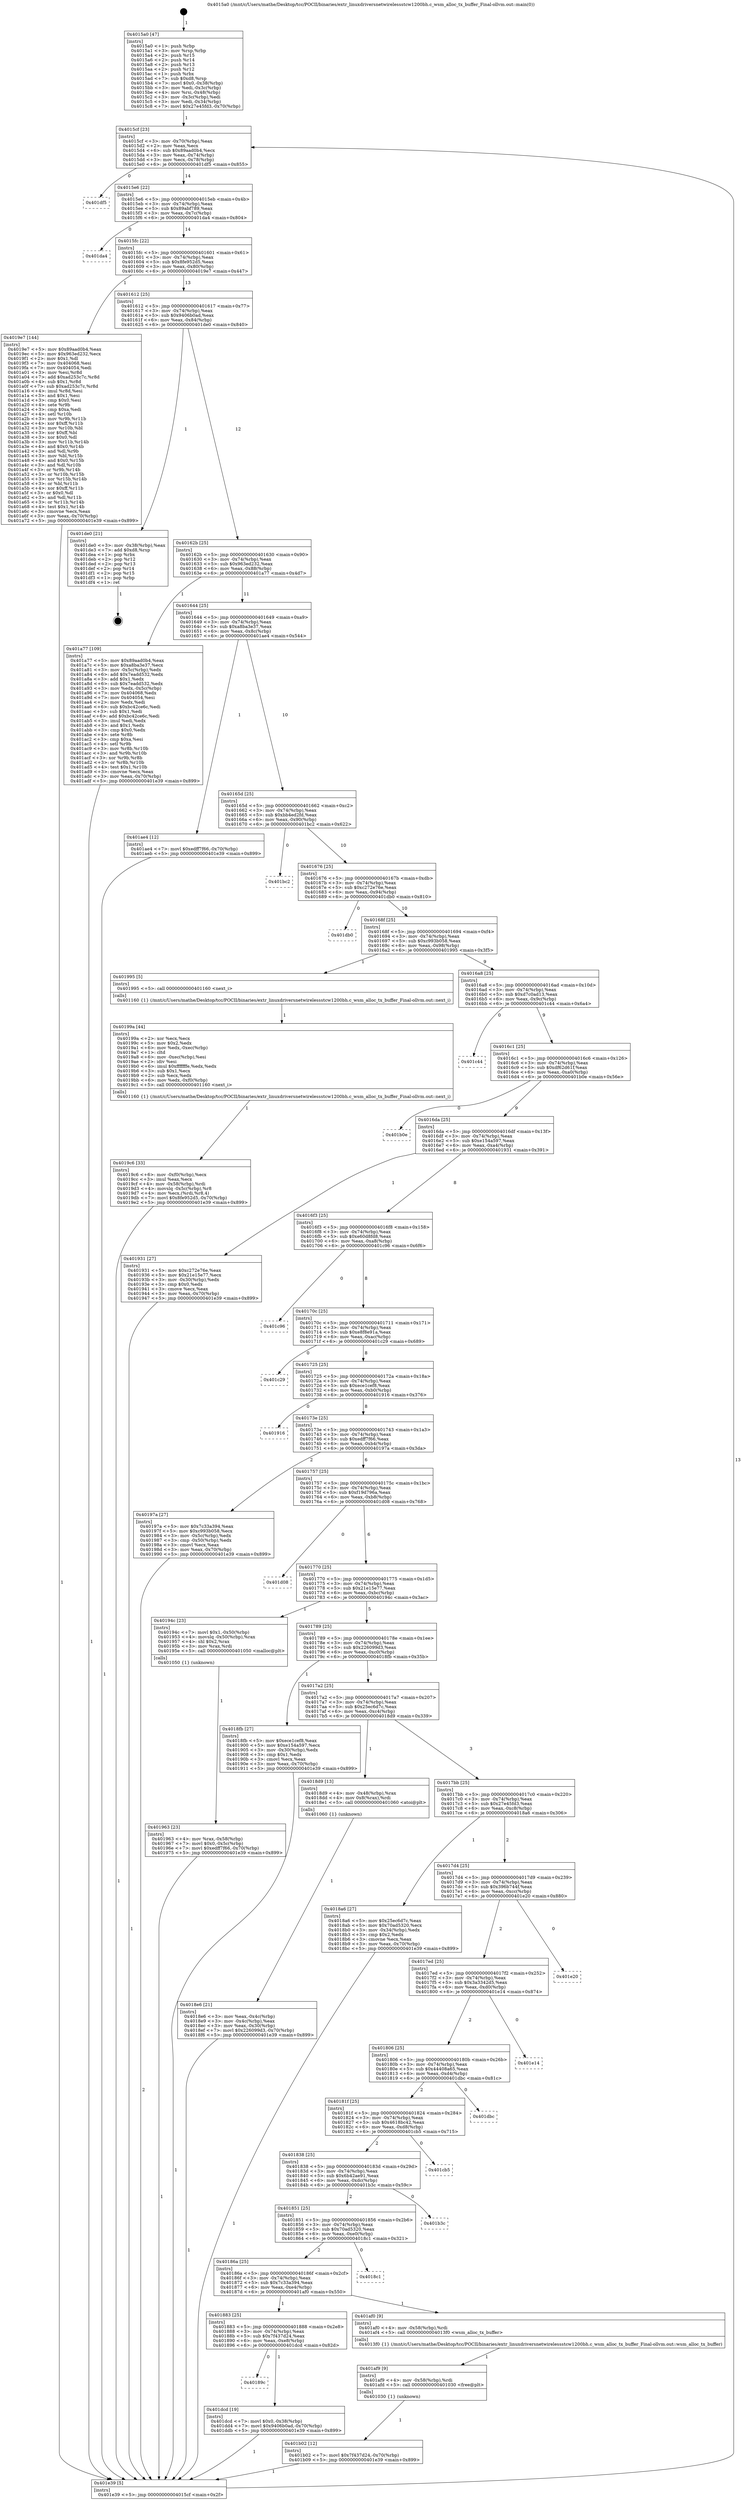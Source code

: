 digraph "0x4015a0" {
  label = "0x4015a0 (/mnt/c/Users/mathe/Desktop/tcc/POCII/binaries/extr_linuxdriversnetwirelessstcw1200bh.c_wsm_alloc_tx_buffer_Final-ollvm.out::main(0))"
  labelloc = "t"
  node[shape=record]

  Entry [label="",width=0.3,height=0.3,shape=circle,fillcolor=black,style=filled]
  "0x4015cf" [label="{
     0x4015cf [23]\l
     | [instrs]\l
     &nbsp;&nbsp;0x4015cf \<+3\>: mov -0x70(%rbp),%eax\l
     &nbsp;&nbsp;0x4015d2 \<+2\>: mov %eax,%ecx\l
     &nbsp;&nbsp;0x4015d4 \<+6\>: sub $0x89aad0b4,%ecx\l
     &nbsp;&nbsp;0x4015da \<+3\>: mov %eax,-0x74(%rbp)\l
     &nbsp;&nbsp;0x4015dd \<+3\>: mov %ecx,-0x78(%rbp)\l
     &nbsp;&nbsp;0x4015e0 \<+6\>: je 0000000000401df5 \<main+0x855\>\l
  }"]
  "0x401df5" [label="{
     0x401df5\l
  }", style=dashed]
  "0x4015e6" [label="{
     0x4015e6 [22]\l
     | [instrs]\l
     &nbsp;&nbsp;0x4015e6 \<+5\>: jmp 00000000004015eb \<main+0x4b\>\l
     &nbsp;&nbsp;0x4015eb \<+3\>: mov -0x74(%rbp),%eax\l
     &nbsp;&nbsp;0x4015ee \<+5\>: sub $0x89abf789,%eax\l
     &nbsp;&nbsp;0x4015f3 \<+3\>: mov %eax,-0x7c(%rbp)\l
     &nbsp;&nbsp;0x4015f6 \<+6\>: je 0000000000401da4 \<main+0x804\>\l
  }"]
  Exit [label="",width=0.3,height=0.3,shape=circle,fillcolor=black,style=filled,peripheries=2]
  "0x401da4" [label="{
     0x401da4\l
  }", style=dashed]
  "0x4015fc" [label="{
     0x4015fc [22]\l
     | [instrs]\l
     &nbsp;&nbsp;0x4015fc \<+5\>: jmp 0000000000401601 \<main+0x61\>\l
     &nbsp;&nbsp;0x401601 \<+3\>: mov -0x74(%rbp),%eax\l
     &nbsp;&nbsp;0x401604 \<+5\>: sub $0x8fe952d5,%eax\l
     &nbsp;&nbsp;0x401609 \<+3\>: mov %eax,-0x80(%rbp)\l
     &nbsp;&nbsp;0x40160c \<+6\>: je 00000000004019e7 \<main+0x447\>\l
  }"]
  "0x40189c" [label="{
     0x40189c\l
  }", style=dashed]
  "0x4019e7" [label="{
     0x4019e7 [144]\l
     | [instrs]\l
     &nbsp;&nbsp;0x4019e7 \<+5\>: mov $0x89aad0b4,%eax\l
     &nbsp;&nbsp;0x4019ec \<+5\>: mov $0x963ed232,%ecx\l
     &nbsp;&nbsp;0x4019f1 \<+2\>: mov $0x1,%dl\l
     &nbsp;&nbsp;0x4019f3 \<+7\>: mov 0x404068,%esi\l
     &nbsp;&nbsp;0x4019fa \<+7\>: mov 0x404054,%edi\l
     &nbsp;&nbsp;0x401a01 \<+3\>: mov %esi,%r8d\l
     &nbsp;&nbsp;0x401a04 \<+7\>: add $0xad253c7c,%r8d\l
     &nbsp;&nbsp;0x401a0b \<+4\>: sub $0x1,%r8d\l
     &nbsp;&nbsp;0x401a0f \<+7\>: sub $0xad253c7c,%r8d\l
     &nbsp;&nbsp;0x401a16 \<+4\>: imul %r8d,%esi\l
     &nbsp;&nbsp;0x401a1a \<+3\>: and $0x1,%esi\l
     &nbsp;&nbsp;0x401a1d \<+3\>: cmp $0x0,%esi\l
     &nbsp;&nbsp;0x401a20 \<+4\>: sete %r9b\l
     &nbsp;&nbsp;0x401a24 \<+3\>: cmp $0xa,%edi\l
     &nbsp;&nbsp;0x401a27 \<+4\>: setl %r10b\l
     &nbsp;&nbsp;0x401a2b \<+3\>: mov %r9b,%r11b\l
     &nbsp;&nbsp;0x401a2e \<+4\>: xor $0xff,%r11b\l
     &nbsp;&nbsp;0x401a32 \<+3\>: mov %r10b,%bl\l
     &nbsp;&nbsp;0x401a35 \<+3\>: xor $0xff,%bl\l
     &nbsp;&nbsp;0x401a38 \<+3\>: xor $0x0,%dl\l
     &nbsp;&nbsp;0x401a3b \<+3\>: mov %r11b,%r14b\l
     &nbsp;&nbsp;0x401a3e \<+4\>: and $0x0,%r14b\l
     &nbsp;&nbsp;0x401a42 \<+3\>: and %dl,%r9b\l
     &nbsp;&nbsp;0x401a45 \<+3\>: mov %bl,%r15b\l
     &nbsp;&nbsp;0x401a48 \<+4\>: and $0x0,%r15b\l
     &nbsp;&nbsp;0x401a4c \<+3\>: and %dl,%r10b\l
     &nbsp;&nbsp;0x401a4f \<+3\>: or %r9b,%r14b\l
     &nbsp;&nbsp;0x401a52 \<+3\>: or %r10b,%r15b\l
     &nbsp;&nbsp;0x401a55 \<+3\>: xor %r15b,%r14b\l
     &nbsp;&nbsp;0x401a58 \<+3\>: or %bl,%r11b\l
     &nbsp;&nbsp;0x401a5b \<+4\>: xor $0xff,%r11b\l
     &nbsp;&nbsp;0x401a5f \<+3\>: or $0x0,%dl\l
     &nbsp;&nbsp;0x401a62 \<+3\>: and %dl,%r11b\l
     &nbsp;&nbsp;0x401a65 \<+3\>: or %r11b,%r14b\l
     &nbsp;&nbsp;0x401a68 \<+4\>: test $0x1,%r14b\l
     &nbsp;&nbsp;0x401a6c \<+3\>: cmovne %ecx,%eax\l
     &nbsp;&nbsp;0x401a6f \<+3\>: mov %eax,-0x70(%rbp)\l
     &nbsp;&nbsp;0x401a72 \<+5\>: jmp 0000000000401e39 \<main+0x899\>\l
  }"]
  "0x401612" [label="{
     0x401612 [25]\l
     | [instrs]\l
     &nbsp;&nbsp;0x401612 \<+5\>: jmp 0000000000401617 \<main+0x77\>\l
     &nbsp;&nbsp;0x401617 \<+3\>: mov -0x74(%rbp),%eax\l
     &nbsp;&nbsp;0x40161a \<+5\>: sub $0x9406b0ad,%eax\l
     &nbsp;&nbsp;0x40161f \<+6\>: mov %eax,-0x84(%rbp)\l
     &nbsp;&nbsp;0x401625 \<+6\>: je 0000000000401de0 \<main+0x840\>\l
  }"]
  "0x401dcd" [label="{
     0x401dcd [19]\l
     | [instrs]\l
     &nbsp;&nbsp;0x401dcd \<+7\>: movl $0x0,-0x38(%rbp)\l
     &nbsp;&nbsp;0x401dd4 \<+7\>: movl $0x9406b0ad,-0x70(%rbp)\l
     &nbsp;&nbsp;0x401ddb \<+5\>: jmp 0000000000401e39 \<main+0x899\>\l
  }"]
  "0x401de0" [label="{
     0x401de0 [21]\l
     | [instrs]\l
     &nbsp;&nbsp;0x401de0 \<+3\>: mov -0x38(%rbp),%eax\l
     &nbsp;&nbsp;0x401de3 \<+7\>: add $0xd8,%rsp\l
     &nbsp;&nbsp;0x401dea \<+1\>: pop %rbx\l
     &nbsp;&nbsp;0x401deb \<+2\>: pop %r12\l
     &nbsp;&nbsp;0x401ded \<+2\>: pop %r13\l
     &nbsp;&nbsp;0x401def \<+2\>: pop %r14\l
     &nbsp;&nbsp;0x401df1 \<+2\>: pop %r15\l
     &nbsp;&nbsp;0x401df3 \<+1\>: pop %rbp\l
     &nbsp;&nbsp;0x401df4 \<+1\>: ret\l
  }"]
  "0x40162b" [label="{
     0x40162b [25]\l
     | [instrs]\l
     &nbsp;&nbsp;0x40162b \<+5\>: jmp 0000000000401630 \<main+0x90\>\l
     &nbsp;&nbsp;0x401630 \<+3\>: mov -0x74(%rbp),%eax\l
     &nbsp;&nbsp;0x401633 \<+5\>: sub $0x963ed232,%eax\l
     &nbsp;&nbsp;0x401638 \<+6\>: mov %eax,-0x88(%rbp)\l
     &nbsp;&nbsp;0x40163e \<+6\>: je 0000000000401a77 \<main+0x4d7\>\l
  }"]
  "0x401b02" [label="{
     0x401b02 [12]\l
     | [instrs]\l
     &nbsp;&nbsp;0x401b02 \<+7\>: movl $0x7f437d24,-0x70(%rbp)\l
     &nbsp;&nbsp;0x401b09 \<+5\>: jmp 0000000000401e39 \<main+0x899\>\l
  }"]
  "0x401a77" [label="{
     0x401a77 [109]\l
     | [instrs]\l
     &nbsp;&nbsp;0x401a77 \<+5\>: mov $0x89aad0b4,%eax\l
     &nbsp;&nbsp;0x401a7c \<+5\>: mov $0xa8ba3e37,%ecx\l
     &nbsp;&nbsp;0x401a81 \<+3\>: mov -0x5c(%rbp),%edx\l
     &nbsp;&nbsp;0x401a84 \<+6\>: add $0x7eadd532,%edx\l
     &nbsp;&nbsp;0x401a8a \<+3\>: add $0x1,%edx\l
     &nbsp;&nbsp;0x401a8d \<+6\>: sub $0x7eadd532,%edx\l
     &nbsp;&nbsp;0x401a93 \<+3\>: mov %edx,-0x5c(%rbp)\l
     &nbsp;&nbsp;0x401a96 \<+7\>: mov 0x404068,%edx\l
     &nbsp;&nbsp;0x401a9d \<+7\>: mov 0x404054,%esi\l
     &nbsp;&nbsp;0x401aa4 \<+2\>: mov %edx,%edi\l
     &nbsp;&nbsp;0x401aa6 \<+6\>: sub $0xbc42ce6c,%edi\l
     &nbsp;&nbsp;0x401aac \<+3\>: sub $0x1,%edi\l
     &nbsp;&nbsp;0x401aaf \<+6\>: add $0xbc42ce6c,%edi\l
     &nbsp;&nbsp;0x401ab5 \<+3\>: imul %edi,%edx\l
     &nbsp;&nbsp;0x401ab8 \<+3\>: and $0x1,%edx\l
     &nbsp;&nbsp;0x401abb \<+3\>: cmp $0x0,%edx\l
     &nbsp;&nbsp;0x401abe \<+4\>: sete %r8b\l
     &nbsp;&nbsp;0x401ac2 \<+3\>: cmp $0xa,%esi\l
     &nbsp;&nbsp;0x401ac5 \<+4\>: setl %r9b\l
     &nbsp;&nbsp;0x401ac9 \<+3\>: mov %r8b,%r10b\l
     &nbsp;&nbsp;0x401acc \<+3\>: and %r9b,%r10b\l
     &nbsp;&nbsp;0x401acf \<+3\>: xor %r9b,%r8b\l
     &nbsp;&nbsp;0x401ad2 \<+3\>: or %r8b,%r10b\l
     &nbsp;&nbsp;0x401ad5 \<+4\>: test $0x1,%r10b\l
     &nbsp;&nbsp;0x401ad9 \<+3\>: cmovne %ecx,%eax\l
     &nbsp;&nbsp;0x401adc \<+3\>: mov %eax,-0x70(%rbp)\l
     &nbsp;&nbsp;0x401adf \<+5\>: jmp 0000000000401e39 \<main+0x899\>\l
  }"]
  "0x401644" [label="{
     0x401644 [25]\l
     | [instrs]\l
     &nbsp;&nbsp;0x401644 \<+5\>: jmp 0000000000401649 \<main+0xa9\>\l
     &nbsp;&nbsp;0x401649 \<+3\>: mov -0x74(%rbp),%eax\l
     &nbsp;&nbsp;0x40164c \<+5\>: sub $0xa8ba3e37,%eax\l
     &nbsp;&nbsp;0x401651 \<+6\>: mov %eax,-0x8c(%rbp)\l
     &nbsp;&nbsp;0x401657 \<+6\>: je 0000000000401ae4 \<main+0x544\>\l
  }"]
  "0x401af9" [label="{
     0x401af9 [9]\l
     | [instrs]\l
     &nbsp;&nbsp;0x401af9 \<+4\>: mov -0x58(%rbp),%rdi\l
     &nbsp;&nbsp;0x401afd \<+5\>: call 0000000000401030 \<free@plt\>\l
     | [calls]\l
     &nbsp;&nbsp;0x401030 \{1\} (unknown)\l
  }"]
  "0x401ae4" [label="{
     0x401ae4 [12]\l
     | [instrs]\l
     &nbsp;&nbsp;0x401ae4 \<+7\>: movl $0xedff7f66,-0x70(%rbp)\l
     &nbsp;&nbsp;0x401aeb \<+5\>: jmp 0000000000401e39 \<main+0x899\>\l
  }"]
  "0x40165d" [label="{
     0x40165d [25]\l
     | [instrs]\l
     &nbsp;&nbsp;0x40165d \<+5\>: jmp 0000000000401662 \<main+0xc2\>\l
     &nbsp;&nbsp;0x401662 \<+3\>: mov -0x74(%rbp),%eax\l
     &nbsp;&nbsp;0x401665 \<+5\>: sub $0xbb4ed2fd,%eax\l
     &nbsp;&nbsp;0x40166a \<+6\>: mov %eax,-0x90(%rbp)\l
     &nbsp;&nbsp;0x401670 \<+6\>: je 0000000000401bc2 \<main+0x622\>\l
  }"]
  "0x401883" [label="{
     0x401883 [25]\l
     | [instrs]\l
     &nbsp;&nbsp;0x401883 \<+5\>: jmp 0000000000401888 \<main+0x2e8\>\l
     &nbsp;&nbsp;0x401888 \<+3\>: mov -0x74(%rbp),%eax\l
     &nbsp;&nbsp;0x40188b \<+5\>: sub $0x7f437d24,%eax\l
     &nbsp;&nbsp;0x401890 \<+6\>: mov %eax,-0xe8(%rbp)\l
     &nbsp;&nbsp;0x401896 \<+6\>: je 0000000000401dcd \<main+0x82d\>\l
  }"]
  "0x401bc2" [label="{
     0x401bc2\l
  }", style=dashed]
  "0x401676" [label="{
     0x401676 [25]\l
     | [instrs]\l
     &nbsp;&nbsp;0x401676 \<+5\>: jmp 000000000040167b \<main+0xdb\>\l
     &nbsp;&nbsp;0x40167b \<+3\>: mov -0x74(%rbp),%eax\l
     &nbsp;&nbsp;0x40167e \<+5\>: sub $0xc272e76e,%eax\l
     &nbsp;&nbsp;0x401683 \<+6\>: mov %eax,-0x94(%rbp)\l
     &nbsp;&nbsp;0x401689 \<+6\>: je 0000000000401db0 \<main+0x810\>\l
  }"]
  "0x401af0" [label="{
     0x401af0 [9]\l
     | [instrs]\l
     &nbsp;&nbsp;0x401af0 \<+4\>: mov -0x58(%rbp),%rdi\l
     &nbsp;&nbsp;0x401af4 \<+5\>: call 00000000004013f0 \<wsm_alloc_tx_buffer\>\l
     | [calls]\l
     &nbsp;&nbsp;0x4013f0 \{1\} (/mnt/c/Users/mathe/Desktop/tcc/POCII/binaries/extr_linuxdriversnetwirelessstcw1200bh.c_wsm_alloc_tx_buffer_Final-ollvm.out::wsm_alloc_tx_buffer)\l
  }"]
  "0x401db0" [label="{
     0x401db0\l
  }", style=dashed]
  "0x40168f" [label="{
     0x40168f [25]\l
     | [instrs]\l
     &nbsp;&nbsp;0x40168f \<+5\>: jmp 0000000000401694 \<main+0xf4\>\l
     &nbsp;&nbsp;0x401694 \<+3\>: mov -0x74(%rbp),%eax\l
     &nbsp;&nbsp;0x401697 \<+5\>: sub $0xc993b058,%eax\l
     &nbsp;&nbsp;0x40169c \<+6\>: mov %eax,-0x98(%rbp)\l
     &nbsp;&nbsp;0x4016a2 \<+6\>: je 0000000000401995 \<main+0x3f5\>\l
  }"]
  "0x40186a" [label="{
     0x40186a [25]\l
     | [instrs]\l
     &nbsp;&nbsp;0x40186a \<+5\>: jmp 000000000040186f \<main+0x2cf\>\l
     &nbsp;&nbsp;0x40186f \<+3\>: mov -0x74(%rbp),%eax\l
     &nbsp;&nbsp;0x401872 \<+5\>: sub $0x7c33a394,%eax\l
     &nbsp;&nbsp;0x401877 \<+6\>: mov %eax,-0xe4(%rbp)\l
     &nbsp;&nbsp;0x40187d \<+6\>: je 0000000000401af0 \<main+0x550\>\l
  }"]
  "0x401995" [label="{
     0x401995 [5]\l
     | [instrs]\l
     &nbsp;&nbsp;0x401995 \<+5\>: call 0000000000401160 \<next_i\>\l
     | [calls]\l
     &nbsp;&nbsp;0x401160 \{1\} (/mnt/c/Users/mathe/Desktop/tcc/POCII/binaries/extr_linuxdriversnetwirelessstcw1200bh.c_wsm_alloc_tx_buffer_Final-ollvm.out::next_i)\l
  }"]
  "0x4016a8" [label="{
     0x4016a8 [25]\l
     | [instrs]\l
     &nbsp;&nbsp;0x4016a8 \<+5\>: jmp 00000000004016ad \<main+0x10d\>\l
     &nbsp;&nbsp;0x4016ad \<+3\>: mov -0x74(%rbp),%eax\l
     &nbsp;&nbsp;0x4016b0 \<+5\>: sub $0xd7c0ad13,%eax\l
     &nbsp;&nbsp;0x4016b5 \<+6\>: mov %eax,-0x9c(%rbp)\l
     &nbsp;&nbsp;0x4016bb \<+6\>: je 0000000000401c44 \<main+0x6a4\>\l
  }"]
  "0x4018c1" [label="{
     0x4018c1\l
  }", style=dashed]
  "0x401c44" [label="{
     0x401c44\l
  }", style=dashed]
  "0x4016c1" [label="{
     0x4016c1 [25]\l
     | [instrs]\l
     &nbsp;&nbsp;0x4016c1 \<+5\>: jmp 00000000004016c6 \<main+0x126\>\l
     &nbsp;&nbsp;0x4016c6 \<+3\>: mov -0x74(%rbp),%eax\l
     &nbsp;&nbsp;0x4016c9 \<+5\>: sub $0xdf62d61f,%eax\l
     &nbsp;&nbsp;0x4016ce \<+6\>: mov %eax,-0xa0(%rbp)\l
     &nbsp;&nbsp;0x4016d4 \<+6\>: je 0000000000401b0e \<main+0x56e\>\l
  }"]
  "0x401851" [label="{
     0x401851 [25]\l
     | [instrs]\l
     &nbsp;&nbsp;0x401851 \<+5\>: jmp 0000000000401856 \<main+0x2b6\>\l
     &nbsp;&nbsp;0x401856 \<+3\>: mov -0x74(%rbp),%eax\l
     &nbsp;&nbsp;0x401859 \<+5\>: sub $0x70ad5320,%eax\l
     &nbsp;&nbsp;0x40185e \<+6\>: mov %eax,-0xe0(%rbp)\l
     &nbsp;&nbsp;0x401864 \<+6\>: je 00000000004018c1 \<main+0x321\>\l
  }"]
  "0x401b0e" [label="{
     0x401b0e\l
  }", style=dashed]
  "0x4016da" [label="{
     0x4016da [25]\l
     | [instrs]\l
     &nbsp;&nbsp;0x4016da \<+5\>: jmp 00000000004016df \<main+0x13f\>\l
     &nbsp;&nbsp;0x4016df \<+3\>: mov -0x74(%rbp),%eax\l
     &nbsp;&nbsp;0x4016e2 \<+5\>: sub $0xe154a597,%eax\l
     &nbsp;&nbsp;0x4016e7 \<+6\>: mov %eax,-0xa4(%rbp)\l
     &nbsp;&nbsp;0x4016ed \<+6\>: je 0000000000401931 \<main+0x391\>\l
  }"]
  "0x401b3c" [label="{
     0x401b3c\l
  }", style=dashed]
  "0x401931" [label="{
     0x401931 [27]\l
     | [instrs]\l
     &nbsp;&nbsp;0x401931 \<+5\>: mov $0xc272e76e,%eax\l
     &nbsp;&nbsp;0x401936 \<+5\>: mov $0x21e15e77,%ecx\l
     &nbsp;&nbsp;0x40193b \<+3\>: mov -0x30(%rbp),%edx\l
     &nbsp;&nbsp;0x40193e \<+3\>: cmp $0x0,%edx\l
     &nbsp;&nbsp;0x401941 \<+3\>: cmove %ecx,%eax\l
     &nbsp;&nbsp;0x401944 \<+3\>: mov %eax,-0x70(%rbp)\l
     &nbsp;&nbsp;0x401947 \<+5\>: jmp 0000000000401e39 \<main+0x899\>\l
  }"]
  "0x4016f3" [label="{
     0x4016f3 [25]\l
     | [instrs]\l
     &nbsp;&nbsp;0x4016f3 \<+5\>: jmp 00000000004016f8 \<main+0x158\>\l
     &nbsp;&nbsp;0x4016f8 \<+3\>: mov -0x74(%rbp),%eax\l
     &nbsp;&nbsp;0x4016fb \<+5\>: sub $0xe60d8fd8,%eax\l
     &nbsp;&nbsp;0x401700 \<+6\>: mov %eax,-0xa8(%rbp)\l
     &nbsp;&nbsp;0x401706 \<+6\>: je 0000000000401c96 \<main+0x6f6\>\l
  }"]
  "0x401838" [label="{
     0x401838 [25]\l
     | [instrs]\l
     &nbsp;&nbsp;0x401838 \<+5\>: jmp 000000000040183d \<main+0x29d\>\l
     &nbsp;&nbsp;0x40183d \<+3\>: mov -0x74(%rbp),%eax\l
     &nbsp;&nbsp;0x401840 \<+5\>: sub $0x6b42ae91,%eax\l
     &nbsp;&nbsp;0x401845 \<+6\>: mov %eax,-0xdc(%rbp)\l
     &nbsp;&nbsp;0x40184b \<+6\>: je 0000000000401b3c \<main+0x59c\>\l
  }"]
  "0x401c96" [label="{
     0x401c96\l
  }", style=dashed]
  "0x40170c" [label="{
     0x40170c [25]\l
     | [instrs]\l
     &nbsp;&nbsp;0x40170c \<+5\>: jmp 0000000000401711 \<main+0x171\>\l
     &nbsp;&nbsp;0x401711 \<+3\>: mov -0x74(%rbp),%eax\l
     &nbsp;&nbsp;0x401714 \<+5\>: sub $0xe8f8e91a,%eax\l
     &nbsp;&nbsp;0x401719 \<+6\>: mov %eax,-0xac(%rbp)\l
     &nbsp;&nbsp;0x40171f \<+6\>: je 0000000000401c29 \<main+0x689\>\l
  }"]
  "0x401cb5" [label="{
     0x401cb5\l
  }", style=dashed]
  "0x401c29" [label="{
     0x401c29\l
  }", style=dashed]
  "0x401725" [label="{
     0x401725 [25]\l
     | [instrs]\l
     &nbsp;&nbsp;0x401725 \<+5\>: jmp 000000000040172a \<main+0x18a\>\l
     &nbsp;&nbsp;0x40172a \<+3\>: mov -0x74(%rbp),%eax\l
     &nbsp;&nbsp;0x40172d \<+5\>: sub $0xece1cef8,%eax\l
     &nbsp;&nbsp;0x401732 \<+6\>: mov %eax,-0xb0(%rbp)\l
     &nbsp;&nbsp;0x401738 \<+6\>: je 0000000000401916 \<main+0x376\>\l
  }"]
  "0x40181f" [label="{
     0x40181f [25]\l
     | [instrs]\l
     &nbsp;&nbsp;0x40181f \<+5\>: jmp 0000000000401824 \<main+0x284\>\l
     &nbsp;&nbsp;0x401824 \<+3\>: mov -0x74(%rbp),%eax\l
     &nbsp;&nbsp;0x401827 \<+5\>: sub $0x4618bc42,%eax\l
     &nbsp;&nbsp;0x40182c \<+6\>: mov %eax,-0xd8(%rbp)\l
     &nbsp;&nbsp;0x401832 \<+6\>: je 0000000000401cb5 \<main+0x715\>\l
  }"]
  "0x401916" [label="{
     0x401916\l
  }", style=dashed]
  "0x40173e" [label="{
     0x40173e [25]\l
     | [instrs]\l
     &nbsp;&nbsp;0x40173e \<+5\>: jmp 0000000000401743 \<main+0x1a3\>\l
     &nbsp;&nbsp;0x401743 \<+3\>: mov -0x74(%rbp),%eax\l
     &nbsp;&nbsp;0x401746 \<+5\>: sub $0xedff7f66,%eax\l
     &nbsp;&nbsp;0x40174b \<+6\>: mov %eax,-0xb4(%rbp)\l
     &nbsp;&nbsp;0x401751 \<+6\>: je 000000000040197a \<main+0x3da\>\l
  }"]
  "0x401dbc" [label="{
     0x401dbc\l
  }", style=dashed]
  "0x40197a" [label="{
     0x40197a [27]\l
     | [instrs]\l
     &nbsp;&nbsp;0x40197a \<+5\>: mov $0x7c33a394,%eax\l
     &nbsp;&nbsp;0x40197f \<+5\>: mov $0xc993b058,%ecx\l
     &nbsp;&nbsp;0x401984 \<+3\>: mov -0x5c(%rbp),%edx\l
     &nbsp;&nbsp;0x401987 \<+3\>: cmp -0x50(%rbp),%edx\l
     &nbsp;&nbsp;0x40198a \<+3\>: cmovl %ecx,%eax\l
     &nbsp;&nbsp;0x40198d \<+3\>: mov %eax,-0x70(%rbp)\l
     &nbsp;&nbsp;0x401990 \<+5\>: jmp 0000000000401e39 \<main+0x899\>\l
  }"]
  "0x401757" [label="{
     0x401757 [25]\l
     | [instrs]\l
     &nbsp;&nbsp;0x401757 \<+5\>: jmp 000000000040175c \<main+0x1bc\>\l
     &nbsp;&nbsp;0x40175c \<+3\>: mov -0x74(%rbp),%eax\l
     &nbsp;&nbsp;0x40175f \<+5\>: sub $0xf19d796a,%eax\l
     &nbsp;&nbsp;0x401764 \<+6\>: mov %eax,-0xb8(%rbp)\l
     &nbsp;&nbsp;0x40176a \<+6\>: je 0000000000401d08 \<main+0x768\>\l
  }"]
  "0x401806" [label="{
     0x401806 [25]\l
     | [instrs]\l
     &nbsp;&nbsp;0x401806 \<+5\>: jmp 000000000040180b \<main+0x26b\>\l
     &nbsp;&nbsp;0x40180b \<+3\>: mov -0x74(%rbp),%eax\l
     &nbsp;&nbsp;0x40180e \<+5\>: sub $0x44408a65,%eax\l
     &nbsp;&nbsp;0x401813 \<+6\>: mov %eax,-0xd4(%rbp)\l
     &nbsp;&nbsp;0x401819 \<+6\>: je 0000000000401dbc \<main+0x81c\>\l
  }"]
  "0x401d08" [label="{
     0x401d08\l
  }", style=dashed]
  "0x401770" [label="{
     0x401770 [25]\l
     | [instrs]\l
     &nbsp;&nbsp;0x401770 \<+5\>: jmp 0000000000401775 \<main+0x1d5\>\l
     &nbsp;&nbsp;0x401775 \<+3\>: mov -0x74(%rbp),%eax\l
     &nbsp;&nbsp;0x401778 \<+5\>: sub $0x21e15e77,%eax\l
     &nbsp;&nbsp;0x40177d \<+6\>: mov %eax,-0xbc(%rbp)\l
     &nbsp;&nbsp;0x401783 \<+6\>: je 000000000040194c \<main+0x3ac\>\l
  }"]
  "0x401e14" [label="{
     0x401e14\l
  }", style=dashed]
  "0x40194c" [label="{
     0x40194c [23]\l
     | [instrs]\l
     &nbsp;&nbsp;0x40194c \<+7\>: movl $0x1,-0x50(%rbp)\l
     &nbsp;&nbsp;0x401953 \<+4\>: movslq -0x50(%rbp),%rax\l
     &nbsp;&nbsp;0x401957 \<+4\>: shl $0x2,%rax\l
     &nbsp;&nbsp;0x40195b \<+3\>: mov %rax,%rdi\l
     &nbsp;&nbsp;0x40195e \<+5\>: call 0000000000401050 \<malloc@plt\>\l
     | [calls]\l
     &nbsp;&nbsp;0x401050 \{1\} (unknown)\l
  }"]
  "0x401789" [label="{
     0x401789 [25]\l
     | [instrs]\l
     &nbsp;&nbsp;0x401789 \<+5\>: jmp 000000000040178e \<main+0x1ee\>\l
     &nbsp;&nbsp;0x40178e \<+3\>: mov -0x74(%rbp),%eax\l
     &nbsp;&nbsp;0x401791 \<+5\>: sub $0x226099d3,%eax\l
     &nbsp;&nbsp;0x401796 \<+6\>: mov %eax,-0xc0(%rbp)\l
     &nbsp;&nbsp;0x40179c \<+6\>: je 00000000004018fb \<main+0x35b\>\l
  }"]
  "0x4017ed" [label="{
     0x4017ed [25]\l
     | [instrs]\l
     &nbsp;&nbsp;0x4017ed \<+5\>: jmp 00000000004017f2 \<main+0x252\>\l
     &nbsp;&nbsp;0x4017f2 \<+3\>: mov -0x74(%rbp),%eax\l
     &nbsp;&nbsp;0x4017f5 \<+5\>: sub $0x3a3342d5,%eax\l
     &nbsp;&nbsp;0x4017fa \<+6\>: mov %eax,-0xd0(%rbp)\l
     &nbsp;&nbsp;0x401800 \<+6\>: je 0000000000401e14 \<main+0x874\>\l
  }"]
  "0x4018fb" [label="{
     0x4018fb [27]\l
     | [instrs]\l
     &nbsp;&nbsp;0x4018fb \<+5\>: mov $0xece1cef8,%eax\l
     &nbsp;&nbsp;0x401900 \<+5\>: mov $0xe154a597,%ecx\l
     &nbsp;&nbsp;0x401905 \<+3\>: mov -0x30(%rbp),%edx\l
     &nbsp;&nbsp;0x401908 \<+3\>: cmp $0x1,%edx\l
     &nbsp;&nbsp;0x40190b \<+3\>: cmovl %ecx,%eax\l
     &nbsp;&nbsp;0x40190e \<+3\>: mov %eax,-0x70(%rbp)\l
     &nbsp;&nbsp;0x401911 \<+5\>: jmp 0000000000401e39 \<main+0x899\>\l
  }"]
  "0x4017a2" [label="{
     0x4017a2 [25]\l
     | [instrs]\l
     &nbsp;&nbsp;0x4017a2 \<+5\>: jmp 00000000004017a7 \<main+0x207\>\l
     &nbsp;&nbsp;0x4017a7 \<+3\>: mov -0x74(%rbp),%eax\l
     &nbsp;&nbsp;0x4017aa \<+5\>: sub $0x25ec6d7c,%eax\l
     &nbsp;&nbsp;0x4017af \<+6\>: mov %eax,-0xc4(%rbp)\l
     &nbsp;&nbsp;0x4017b5 \<+6\>: je 00000000004018d9 \<main+0x339\>\l
  }"]
  "0x401e20" [label="{
     0x401e20\l
  }", style=dashed]
  "0x4018d9" [label="{
     0x4018d9 [13]\l
     | [instrs]\l
     &nbsp;&nbsp;0x4018d9 \<+4\>: mov -0x48(%rbp),%rax\l
     &nbsp;&nbsp;0x4018dd \<+4\>: mov 0x8(%rax),%rdi\l
     &nbsp;&nbsp;0x4018e1 \<+5\>: call 0000000000401060 \<atoi@plt\>\l
     | [calls]\l
     &nbsp;&nbsp;0x401060 \{1\} (unknown)\l
  }"]
  "0x4017bb" [label="{
     0x4017bb [25]\l
     | [instrs]\l
     &nbsp;&nbsp;0x4017bb \<+5\>: jmp 00000000004017c0 \<main+0x220\>\l
     &nbsp;&nbsp;0x4017c0 \<+3\>: mov -0x74(%rbp),%eax\l
     &nbsp;&nbsp;0x4017c3 \<+5\>: sub $0x27e45fd3,%eax\l
     &nbsp;&nbsp;0x4017c8 \<+6\>: mov %eax,-0xc8(%rbp)\l
     &nbsp;&nbsp;0x4017ce \<+6\>: je 00000000004018a6 \<main+0x306\>\l
  }"]
  "0x4019c6" [label="{
     0x4019c6 [33]\l
     | [instrs]\l
     &nbsp;&nbsp;0x4019c6 \<+6\>: mov -0xf0(%rbp),%ecx\l
     &nbsp;&nbsp;0x4019cc \<+3\>: imul %eax,%ecx\l
     &nbsp;&nbsp;0x4019cf \<+4\>: mov -0x58(%rbp),%rdi\l
     &nbsp;&nbsp;0x4019d3 \<+4\>: movslq -0x5c(%rbp),%r8\l
     &nbsp;&nbsp;0x4019d7 \<+4\>: mov %ecx,(%rdi,%r8,4)\l
     &nbsp;&nbsp;0x4019db \<+7\>: movl $0x8fe952d5,-0x70(%rbp)\l
     &nbsp;&nbsp;0x4019e2 \<+5\>: jmp 0000000000401e39 \<main+0x899\>\l
  }"]
  "0x4018a6" [label="{
     0x4018a6 [27]\l
     | [instrs]\l
     &nbsp;&nbsp;0x4018a6 \<+5\>: mov $0x25ec6d7c,%eax\l
     &nbsp;&nbsp;0x4018ab \<+5\>: mov $0x70ad5320,%ecx\l
     &nbsp;&nbsp;0x4018b0 \<+3\>: mov -0x34(%rbp),%edx\l
     &nbsp;&nbsp;0x4018b3 \<+3\>: cmp $0x2,%edx\l
     &nbsp;&nbsp;0x4018b6 \<+3\>: cmovne %ecx,%eax\l
     &nbsp;&nbsp;0x4018b9 \<+3\>: mov %eax,-0x70(%rbp)\l
     &nbsp;&nbsp;0x4018bc \<+5\>: jmp 0000000000401e39 \<main+0x899\>\l
  }"]
  "0x4017d4" [label="{
     0x4017d4 [25]\l
     | [instrs]\l
     &nbsp;&nbsp;0x4017d4 \<+5\>: jmp 00000000004017d9 \<main+0x239\>\l
     &nbsp;&nbsp;0x4017d9 \<+3\>: mov -0x74(%rbp),%eax\l
     &nbsp;&nbsp;0x4017dc \<+5\>: sub $0x396b744f,%eax\l
     &nbsp;&nbsp;0x4017e1 \<+6\>: mov %eax,-0xcc(%rbp)\l
     &nbsp;&nbsp;0x4017e7 \<+6\>: je 0000000000401e20 \<main+0x880\>\l
  }"]
  "0x401e39" [label="{
     0x401e39 [5]\l
     | [instrs]\l
     &nbsp;&nbsp;0x401e39 \<+5\>: jmp 00000000004015cf \<main+0x2f\>\l
  }"]
  "0x4015a0" [label="{
     0x4015a0 [47]\l
     | [instrs]\l
     &nbsp;&nbsp;0x4015a0 \<+1\>: push %rbp\l
     &nbsp;&nbsp;0x4015a1 \<+3\>: mov %rsp,%rbp\l
     &nbsp;&nbsp;0x4015a4 \<+2\>: push %r15\l
     &nbsp;&nbsp;0x4015a6 \<+2\>: push %r14\l
     &nbsp;&nbsp;0x4015a8 \<+2\>: push %r13\l
     &nbsp;&nbsp;0x4015aa \<+2\>: push %r12\l
     &nbsp;&nbsp;0x4015ac \<+1\>: push %rbx\l
     &nbsp;&nbsp;0x4015ad \<+7\>: sub $0xd8,%rsp\l
     &nbsp;&nbsp;0x4015b4 \<+7\>: movl $0x0,-0x38(%rbp)\l
     &nbsp;&nbsp;0x4015bb \<+3\>: mov %edi,-0x3c(%rbp)\l
     &nbsp;&nbsp;0x4015be \<+4\>: mov %rsi,-0x48(%rbp)\l
     &nbsp;&nbsp;0x4015c2 \<+3\>: mov -0x3c(%rbp),%edi\l
     &nbsp;&nbsp;0x4015c5 \<+3\>: mov %edi,-0x34(%rbp)\l
     &nbsp;&nbsp;0x4015c8 \<+7\>: movl $0x27e45fd3,-0x70(%rbp)\l
  }"]
  "0x4018e6" [label="{
     0x4018e6 [21]\l
     | [instrs]\l
     &nbsp;&nbsp;0x4018e6 \<+3\>: mov %eax,-0x4c(%rbp)\l
     &nbsp;&nbsp;0x4018e9 \<+3\>: mov -0x4c(%rbp),%eax\l
     &nbsp;&nbsp;0x4018ec \<+3\>: mov %eax,-0x30(%rbp)\l
     &nbsp;&nbsp;0x4018ef \<+7\>: movl $0x226099d3,-0x70(%rbp)\l
     &nbsp;&nbsp;0x4018f6 \<+5\>: jmp 0000000000401e39 \<main+0x899\>\l
  }"]
  "0x401963" [label="{
     0x401963 [23]\l
     | [instrs]\l
     &nbsp;&nbsp;0x401963 \<+4\>: mov %rax,-0x58(%rbp)\l
     &nbsp;&nbsp;0x401967 \<+7\>: movl $0x0,-0x5c(%rbp)\l
     &nbsp;&nbsp;0x40196e \<+7\>: movl $0xedff7f66,-0x70(%rbp)\l
     &nbsp;&nbsp;0x401975 \<+5\>: jmp 0000000000401e39 \<main+0x899\>\l
  }"]
  "0x40199a" [label="{
     0x40199a [44]\l
     | [instrs]\l
     &nbsp;&nbsp;0x40199a \<+2\>: xor %ecx,%ecx\l
     &nbsp;&nbsp;0x40199c \<+5\>: mov $0x2,%edx\l
     &nbsp;&nbsp;0x4019a1 \<+6\>: mov %edx,-0xec(%rbp)\l
     &nbsp;&nbsp;0x4019a7 \<+1\>: cltd\l
     &nbsp;&nbsp;0x4019a8 \<+6\>: mov -0xec(%rbp),%esi\l
     &nbsp;&nbsp;0x4019ae \<+2\>: idiv %esi\l
     &nbsp;&nbsp;0x4019b0 \<+6\>: imul $0xfffffffe,%edx,%edx\l
     &nbsp;&nbsp;0x4019b6 \<+3\>: sub $0x1,%ecx\l
     &nbsp;&nbsp;0x4019b9 \<+2\>: sub %ecx,%edx\l
     &nbsp;&nbsp;0x4019bb \<+6\>: mov %edx,-0xf0(%rbp)\l
     &nbsp;&nbsp;0x4019c1 \<+5\>: call 0000000000401160 \<next_i\>\l
     | [calls]\l
     &nbsp;&nbsp;0x401160 \{1\} (/mnt/c/Users/mathe/Desktop/tcc/POCII/binaries/extr_linuxdriversnetwirelessstcw1200bh.c_wsm_alloc_tx_buffer_Final-ollvm.out::next_i)\l
  }"]
  Entry -> "0x4015a0" [label=" 1"]
  "0x4015cf" -> "0x401df5" [label=" 0"]
  "0x4015cf" -> "0x4015e6" [label=" 14"]
  "0x401de0" -> Exit [label=" 1"]
  "0x4015e6" -> "0x401da4" [label=" 0"]
  "0x4015e6" -> "0x4015fc" [label=" 14"]
  "0x401dcd" -> "0x401e39" [label=" 1"]
  "0x4015fc" -> "0x4019e7" [label=" 1"]
  "0x4015fc" -> "0x401612" [label=" 13"]
  "0x401883" -> "0x40189c" [label=" 0"]
  "0x401612" -> "0x401de0" [label=" 1"]
  "0x401612" -> "0x40162b" [label=" 12"]
  "0x401883" -> "0x401dcd" [label=" 1"]
  "0x40162b" -> "0x401a77" [label=" 1"]
  "0x40162b" -> "0x401644" [label=" 11"]
  "0x401b02" -> "0x401e39" [label=" 1"]
  "0x401644" -> "0x401ae4" [label=" 1"]
  "0x401644" -> "0x40165d" [label=" 10"]
  "0x401af9" -> "0x401b02" [label=" 1"]
  "0x40165d" -> "0x401bc2" [label=" 0"]
  "0x40165d" -> "0x401676" [label=" 10"]
  "0x401af0" -> "0x401af9" [label=" 1"]
  "0x401676" -> "0x401db0" [label=" 0"]
  "0x401676" -> "0x40168f" [label=" 10"]
  "0x40186a" -> "0x401883" [label=" 1"]
  "0x40168f" -> "0x401995" [label=" 1"]
  "0x40168f" -> "0x4016a8" [label=" 9"]
  "0x40186a" -> "0x401af0" [label=" 1"]
  "0x4016a8" -> "0x401c44" [label=" 0"]
  "0x4016a8" -> "0x4016c1" [label=" 9"]
  "0x401851" -> "0x40186a" [label=" 2"]
  "0x4016c1" -> "0x401b0e" [label=" 0"]
  "0x4016c1" -> "0x4016da" [label=" 9"]
  "0x401851" -> "0x4018c1" [label=" 0"]
  "0x4016da" -> "0x401931" [label=" 1"]
  "0x4016da" -> "0x4016f3" [label=" 8"]
  "0x401838" -> "0x401851" [label=" 2"]
  "0x4016f3" -> "0x401c96" [label=" 0"]
  "0x4016f3" -> "0x40170c" [label=" 8"]
  "0x401838" -> "0x401b3c" [label=" 0"]
  "0x40170c" -> "0x401c29" [label=" 0"]
  "0x40170c" -> "0x401725" [label=" 8"]
  "0x40181f" -> "0x401838" [label=" 2"]
  "0x401725" -> "0x401916" [label=" 0"]
  "0x401725" -> "0x40173e" [label=" 8"]
  "0x40181f" -> "0x401cb5" [label=" 0"]
  "0x40173e" -> "0x40197a" [label=" 2"]
  "0x40173e" -> "0x401757" [label=" 6"]
  "0x401806" -> "0x40181f" [label=" 2"]
  "0x401757" -> "0x401d08" [label=" 0"]
  "0x401757" -> "0x401770" [label=" 6"]
  "0x401806" -> "0x401dbc" [label=" 0"]
  "0x401770" -> "0x40194c" [label=" 1"]
  "0x401770" -> "0x401789" [label=" 5"]
  "0x4017ed" -> "0x401806" [label=" 2"]
  "0x401789" -> "0x4018fb" [label=" 1"]
  "0x401789" -> "0x4017a2" [label=" 4"]
  "0x4017ed" -> "0x401e14" [label=" 0"]
  "0x4017a2" -> "0x4018d9" [label=" 1"]
  "0x4017a2" -> "0x4017bb" [label=" 3"]
  "0x4017d4" -> "0x4017ed" [label=" 2"]
  "0x4017bb" -> "0x4018a6" [label=" 1"]
  "0x4017bb" -> "0x4017d4" [label=" 2"]
  "0x4018a6" -> "0x401e39" [label=" 1"]
  "0x4015a0" -> "0x4015cf" [label=" 1"]
  "0x401e39" -> "0x4015cf" [label=" 13"]
  "0x4018d9" -> "0x4018e6" [label=" 1"]
  "0x4018e6" -> "0x401e39" [label=" 1"]
  "0x4018fb" -> "0x401e39" [label=" 1"]
  "0x401931" -> "0x401e39" [label=" 1"]
  "0x40194c" -> "0x401963" [label=" 1"]
  "0x401963" -> "0x401e39" [label=" 1"]
  "0x40197a" -> "0x401e39" [label=" 2"]
  "0x401995" -> "0x40199a" [label=" 1"]
  "0x40199a" -> "0x4019c6" [label=" 1"]
  "0x4019c6" -> "0x401e39" [label=" 1"]
  "0x4019e7" -> "0x401e39" [label=" 1"]
  "0x401a77" -> "0x401e39" [label=" 1"]
  "0x401ae4" -> "0x401e39" [label=" 1"]
  "0x4017d4" -> "0x401e20" [label=" 0"]
}
